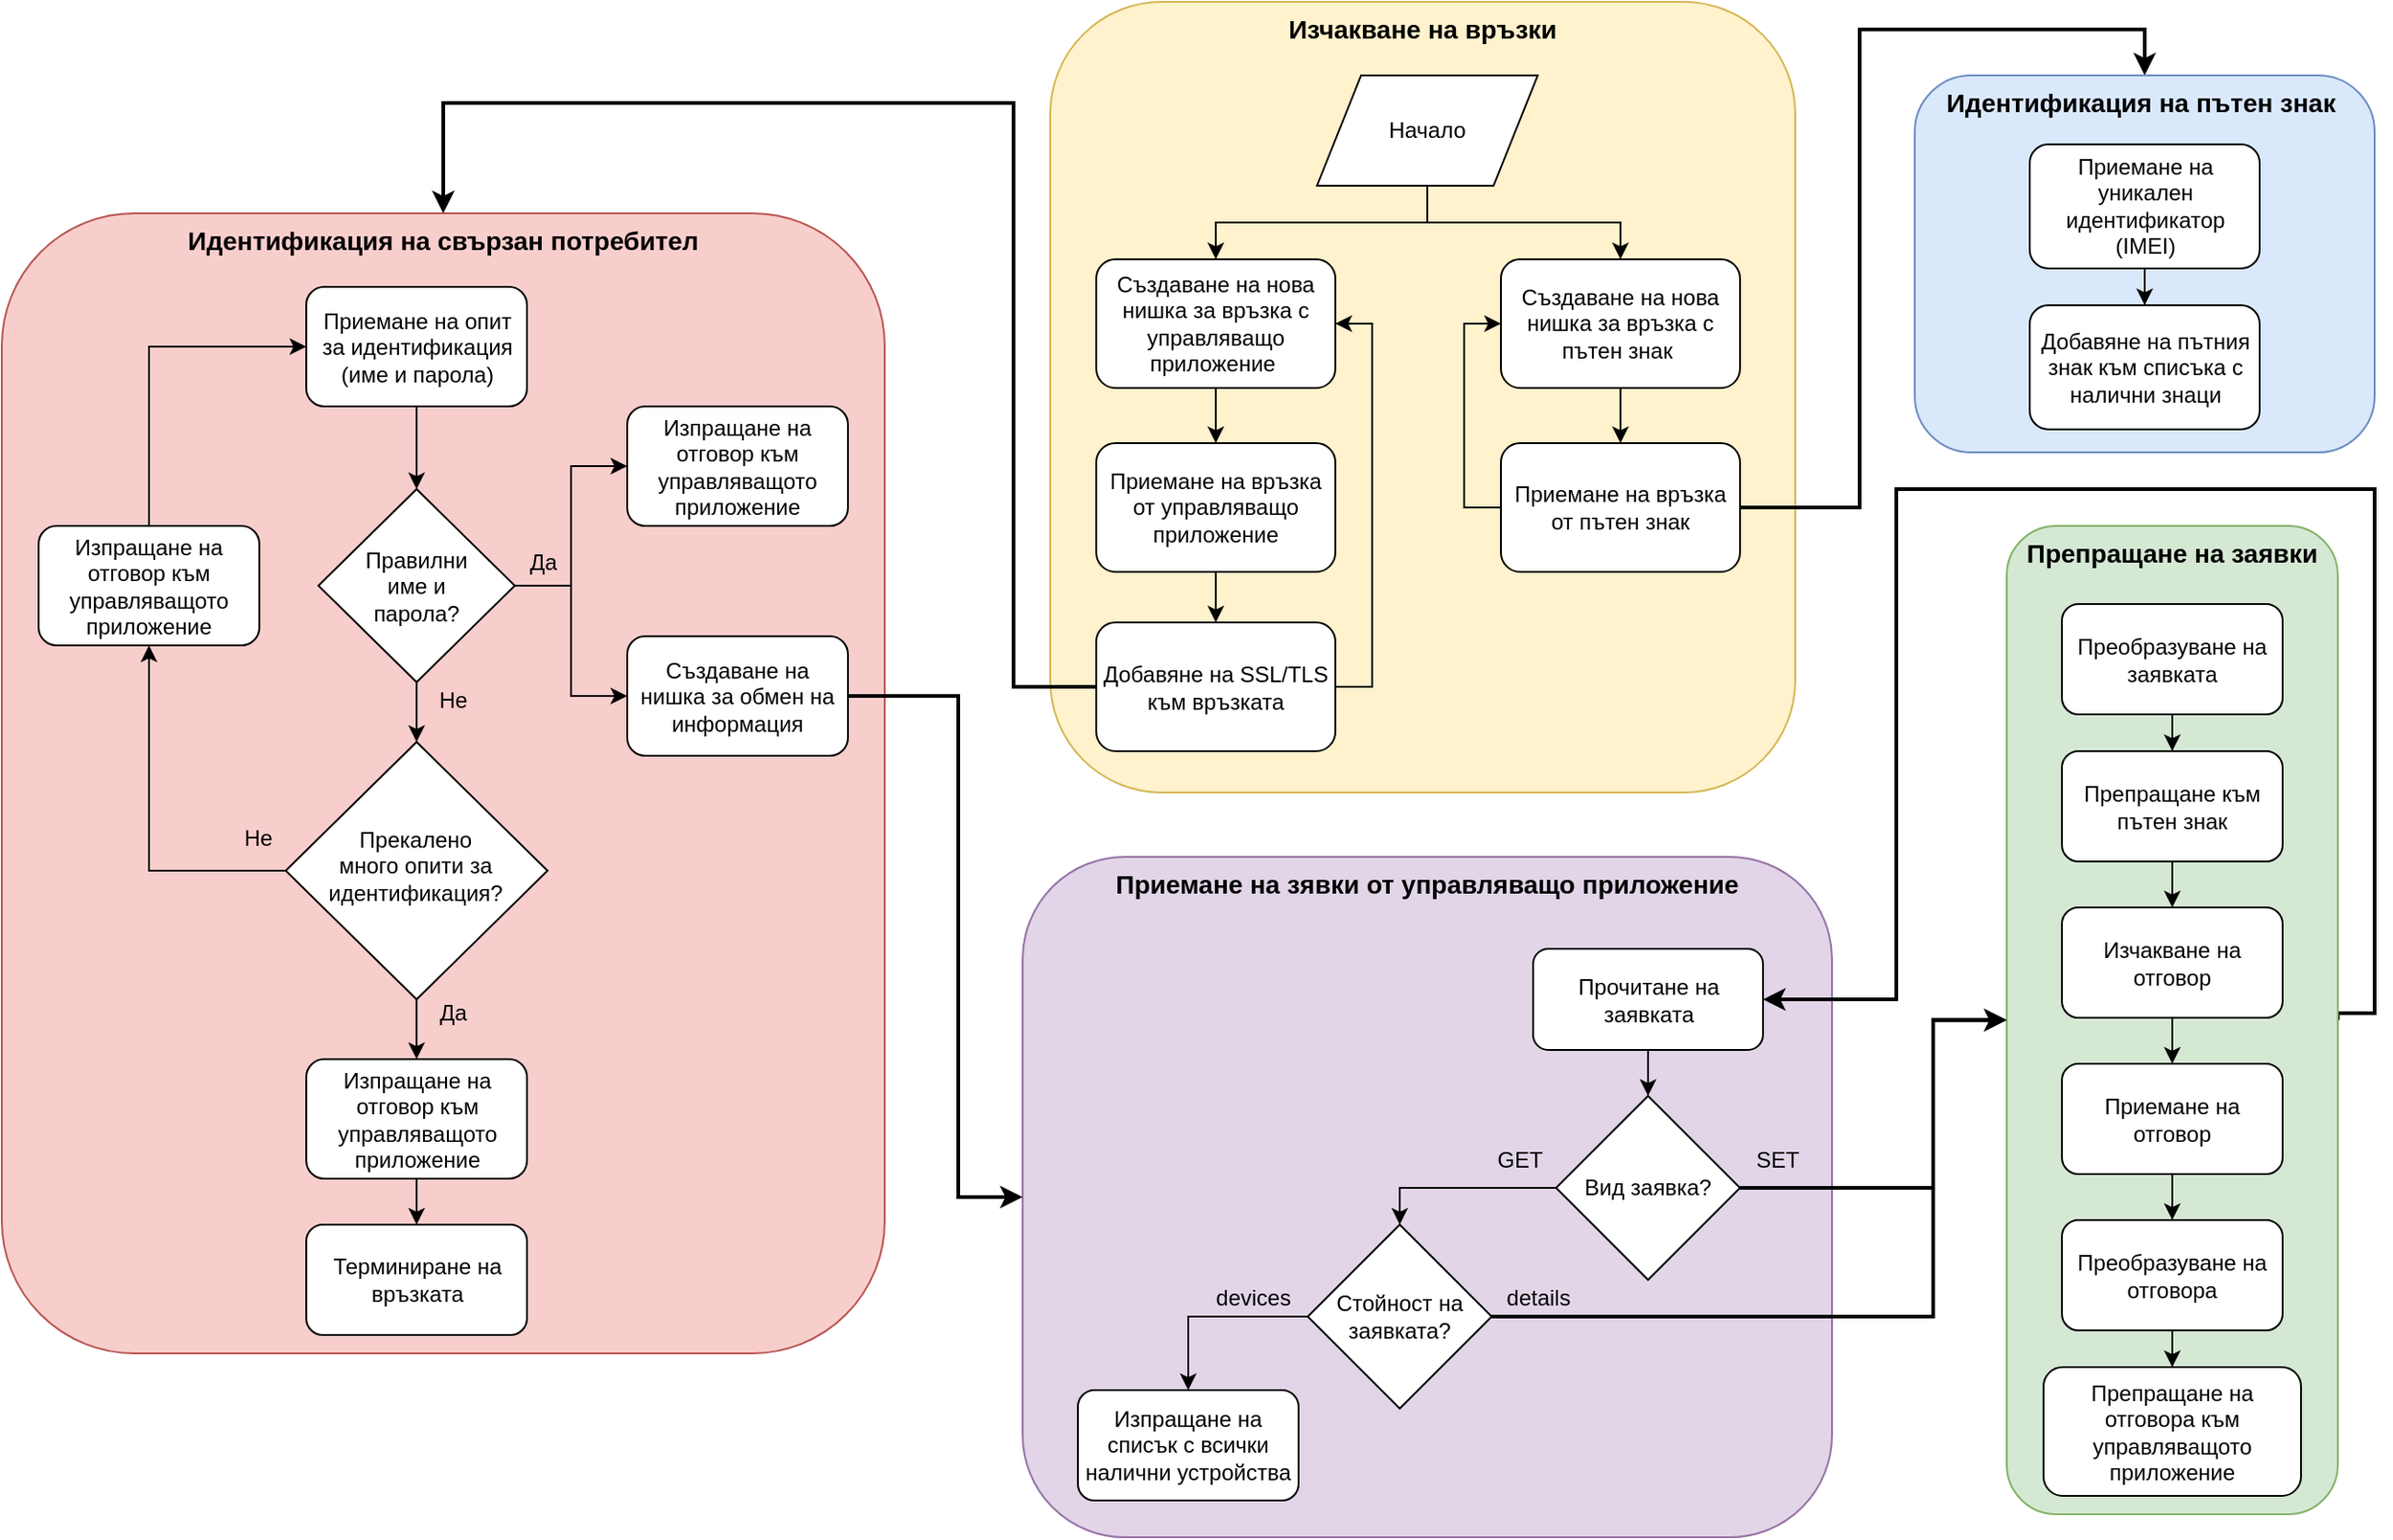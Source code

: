 <mxfile version="12.7.4" type="device"><diagram id="r3MWDn0WpzTI4oAX3JA8" name="Page-1"><mxGraphModel dx="2500" dy="896" grid="1" gridSize="10" guides="1" tooltips="1" connect="1" arrows="1" fold="1" page="1" pageScale="1" pageWidth="827" pageHeight="1169" math="0" shadow="0"><root><mxCell id="0"/><mxCell id="1" parent="0"/><mxCell id="k3T4PAVcLcqHSdYET3uY-81" value="Приемане на зявки от управляващо приложение" style="rounded=1;whiteSpace=wrap;html=1;verticalAlign=top;fontStyle=1;fillColor=#e1d5e7;strokeColor=#9673a6;fontSize=14;" vertex="1" parent="1"><mxGeometry x="-225" y="470" width="440" height="370" as="geometry"/></mxCell><mxCell id="k3T4PAVcLcqHSdYET3uY-125" style="edgeStyle=orthogonalEdgeStyle;rounded=0;orthogonalLoop=1;jettySize=auto;html=1;entryX=1;entryY=0.5;entryDx=0;entryDy=0;strokeWidth=2;exitX=1;exitY=0.5;exitDx=0;exitDy=0;" edge="1" parent="1" source="k3T4PAVcLcqHSdYET3uY-112" target="k3T4PAVcLcqHSdYET3uY-82"><mxGeometry relative="1" as="geometry"><Array as="points"><mxPoint x="510" y="555"/><mxPoint x="510" y="270"/><mxPoint x="250" y="270"/><mxPoint x="250" y="548"/></Array></mxGeometry></mxCell><mxCell id="k3T4PAVcLcqHSdYET3uY-112" value="Препращане на заявки" style="rounded=1;whiteSpace=wrap;html=1;verticalAlign=top;fontStyle=1;fillColor=#d5e8d4;strokeColor=#82b366;fontSize=14;" vertex="1" parent="1"><mxGeometry x="310" y="290" width="180" height="537.5" as="geometry"/></mxCell><mxCell id="k3T4PAVcLcqHSdYET3uY-1" value="Изчакване на връзки" style="rounded=1;whiteSpace=wrap;html=1;fillColor=#fff2cc;strokeColor=#d6b656;verticalAlign=top;fontStyle=1;fontSize=14;" vertex="1" parent="1"><mxGeometry x="-210" y="5" width="405" height="430" as="geometry"/></mxCell><mxCell id="k3T4PAVcLcqHSdYET3uY-10" style="edgeStyle=orthogonalEdgeStyle;rounded=0;orthogonalLoop=1;jettySize=auto;html=1;" edge="1" parent="1" source="k3T4PAVcLcqHSdYET3uY-3" target="k3T4PAVcLcqHSdYET3uY-9"><mxGeometry relative="1" as="geometry"/></mxCell><mxCell id="k3T4PAVcLcqHSdYET3uY-3" value="Създаване на нова нишка за връзка с управляващо приложение&amp;nbsp;" style="rounded=1;whiteSpace=wrap;html=1;" vertex="1" parent="1"><mxGeometry x="-185" y="145" width="130" height="70" as="geometry"/></mxCell><mxCell id="k3T4PAVcLcqHSdYET3uY-4" style="edgeStyle=orthogonalEdgeStyle;rounded=0;orthogonalLoop=1;jettySize=auto;html=1;entryX=0.5;entryY=0;entryDx=0;entryDy=0;" edge="1" parent="1" source="k3T4PAVcLcqHSdYET3uY-5" target="k3T4PAVcLcqHSdYET3uY-3"><mxGeometry relative="1" as="geometry"/></mxCell><mxCell id="k3T4PAVcLcqHSdYET3uY-8" style="edgeStyle=orthogonalEdgeStyle;rounded=0;orthogonalLoop=1;jettySize=auto;html=1;entryX=0.5;entryY=0;entryDx=0;entryDy=0;" edge="1" parent="1" source="k3T4PAVcLcqHSdYET3uY-5" target="k3T4PAVcLcqHSdYET3uY-7"><mxGeometry relative="1" as="geometry"/></mxCell><mxCell id="k3T4PAVcLcqHSdYET3uY-5" value="Начало" style="shape=parallelogram;perimeter=parallelogramPerimeter;whiteSpace=wrap;html=1;" vertex="1" parent="1"><mxGeometry x="-65" y="45" width="120" height="60" as="geometry"/></mxCell><mxCell id="k3T4PAVcLcqHSdYET3uY-12" style="edgeStyle=orthogonalEdgeStyle;rounded=0;orthogonalLoop=1;jettySize=auto;html=1;entryX=0.5;entryY=0;entryDx=0;entryDy=0;" edge="1" parent="1" source="k3T4PAVcLcqHSdYET3uY-7" target="k3T4PAVcLcqHSdYET3uY-11"><mxGeometry relative="1" as="geometry"/></mxCell><mxCell id="k3T4PAVcLcqHSdYET3uY-7" value="Създаване на нова нишка за връзка с пътен знак&amp;nbsp;" style="rounded=1;whiteSpace=wrap;html=1;" vertex="1" parent="1"><mxGeometry x="35" y="145" width="130" height="70" as="geometry"/></mxCell><mxCell id="k3T4PAVcLcqHSdYET3uY-33" style="edgeStyle=orthogonalEdgeStyle;rounded=0;orthogonalLoop=1;jettySize=auto;html=1;entryX=1;entryY=0.5;entryDx=0;entryDy=0;exitX=1;exitY=0.5;exitDx=0;exitDy=0;" edge="1" parent="1" source="k3T4PAVcLcqHSdYET3uY-35" target="k3T4PAVcLcqHSdYET3uY-3"><mxGeometry relative="1" as="geometry"/></mxCell><mxCell id="k3T4PAVcLcqHSdYET3uY-36" style="edgeStyle=orthogonalEdgeStyle;rounded=0;orthogonalLoop=1;jettySize=auto;html=1;" edge="1" parent="1" source="k3T4PAVcLcqHSdYET3uY-9" target="k3T4PAVcLcqHSdYET3uY-35"><mxGeometry relative="1" as="geometry"/></mxCell><mxCell id="k3T4PAVcLcqHSdYET3uY-9" value="Приемане на връзка от управляващо приложение" style="rounded=1;whiteSpace=wrap;html=1;" vertex="1" parent="1"><mxGeometry x="-185" y="245" width="130" height="70" as="geometry"/></mxCell><mxCell id="k3T4PAVcLcqHSdYET3uY-34" style="edgeStyle=orthogonalEdgeStyle;rounded=0;orthogonalLoop=1;jettySize=auto;html=1;entryX=0;entryY=0.5;entryDx=0;entryDy=0;exitX=0;exitY=0.5;exitDx=0;exitDy=0;" edge="1" parent="1" source="k3T4PAVcLcqHSdYET3uY-11" target="k3T4PAVcLcqHSdYET3uY-7"><mxGeometry relative="1" as="geometry"/></mxCell><mxCell id="k3T4PAVcLcqHSdYET3uY-80" style="edgeStyle=orthogonalEdgeStyle;rounded=0;orthogonalLoop=1;jettySize=auto;html=1;entryX=0.5;entryY=0;entryDx=0;entryDy=0;strokeWidth=2;exitX=1;exitY=0.5;exitDx=0;exitDy=0;" edge="1" parent="1" source="k3T4PAVcLcqHSdYET3uY-11" target="k3T4PAVcLcqHSdYET3uY-65"><mxGeometry relative="1" as="geometry"><Array as="points"><mxPoint x="230" y="280"/><mxPoint x="230" y="20"/></Array></mxGeometry></mxCell><mxCell id="k3T4PAVcLcqHSdYET3uY-11" value="Приемане на връзка от пътен знак" style="rounded=1;whiteSpace=wrap;html=1;" vertex="1" parent="1"><mxGeometry x="35" y="245" width="130" height="70" as="geometry"/></mxCell><mxCell id="k3T4PAVcLcqHSdYET3uY-13" value="Идентификация на свързан потребител" style="rounded=1;whiteSpace=wrap;html=1;fillColor=#f8cecc;strokeColor=#b85450;verticalAlign=top;fontStyle=1;fontSize=14;" vertex="1" parent="1"><mxGeometry x="-780" y="120" width="480" height="620" as="geometry"/></mxCell><mxCell id="k3T4PAVcLcqHSdYET3uY-37" style="edgeStyle=orthogonalEdgeStyle;rounded=0;orthogonalLoop=1;jettySize=auto;html=1;entryX=0.5;entryY=0;entryDx=0;entryDy=0;" edge="1" parent="1" source="k3T4PAVcLcqHSdYET3uY-15" target="k3T4PAVcLcqHSdYET3uY-18"><mxGeometry relative="1" as="geometry"/></mxCell><mxCell id="k3T4PAVcLcqHSdYET3uY-15" value="Приемане на опит&lt;br&gt;за идентификация&lt;br&gt;(име и парола)" style="rounded=1;whiteSpace=wrap;html=1;" vertex="1" parent="1"><mxGeometry x="-614.5" y="160" width="120" height="65" as="geometry"/></mxCell><mxCell id="k3T4PAVcLcqHSdYET3uY-40" style="edgeStyle=orthogonalEdgeStyle;rounded=0;orthogonalLoop=1;jettySize=auto;html=1;entryX=0.5;entryY=0;entryDx=0;entryDy=0;" edge="1" parent="1" source="k3T4PAVcLcqHSdYET3uY-18" target="k3T4PAVcLcqHSdYET3uY-38"><mxGeometry relative="1" as="geometry"/></mxCell><mxCell id="k3T4PAVcLcqHSdYET3uY-47" style="edgeStyle=orthogonalEdgeStyle;rounded=0;orthogonalLoop=1;jettySize=auto;html=1;entryX=0;entryY=0.5;entryDx=0;entryDy=0;" edge="1" parent="1" source="k3T4PAVcLcqHSdYET3uY-18" target="k3T4PAVcLcqHSdYET3uY-42"><mxGeometry relative="1" as="geometry"/></mxCell><mxCell id="k3T4PAVcLcqHSdYET3uY-51" style="edgeStyle=orthogonalEdgeStyle;rounded=0;orthogonalLoop=1;jettySize=auto;html=1;entryX=0;entryY=0.5;entryDx=0;entryDy=0;" edge="1" parent="1" source="k3T4PAVcLcqHSdYET3uY-18" target="k3T4PAVcLcqHSdYET3uY-49"><mxGeometry relative="1" as="geometry"/></mxCell><mxCell id="k3T4PAVcLcqHSdYET3uY-18" value="Правилни&lt;br&gt;име и&lt;br&gt;парола?" style="rhombus;whiteSpace=wrap;html=1;" vertex="1" parent="1"><mxGeometry x="-607.87" y="270" width="106.75" height="105" as="geometry"/></mxCell><mxCell id="k3T4PAVcLcqHSdYET3uY-28" value="Терминиране на връзката" style="rounded=1;whiteSpace=wrap;html=1;" vertex="1" parent="1"><mxGeometry x="-614.49" y="670" width="120" height="60" as="geometry"/></mxCell><mxCell id="k3T4PAVcLcqHSdYET3uY-29" value="Да" style="text;html=1;align=center;verticalAlign=middle;resizable=0;points=[];autosize=1;" vertex="1" parent="1"><mxGeometry x="-550" y="545" width="30" height="20" as="geometry"/></mxCell><mxCell id="k3T4PAVcLcqHSdYET3uY-30" value="Да" style="text;html=1;align=center;verticalAlign=middle;resizable=0;points=[];autosize=1;" vertex="1" parent="1"><mxGeometry x="-501.12" y="300" width="30" height="20" as="geometry"/></mxCell><mxCell id="k3T4PAVcLcqHSdYET3uY-31" value="Не&lt;span style=&quot;color: rgba(0 , 0 , 0 , 0) ; font-family: monospace ; font-size: 0px&quot;&gt;%3CmxGraphModel%3E%3Croot%3E%3CmxCell%20id%3D%220%22%2F%3E%3CmxCell%20id%3D%221%22%20parent%3D%220%22%2F%3E%3CmxCell%20id%3D%222%22%20value%3D%22%D0%94%D0%B0%22%20style%3D%22text%3Bhtml%3D1%3Balign%3Dcenter%3BverticalAlign%3Dmiddle%3Bresizable%3D0%3Bpoints%3D%5B%5D%3Bautosize%3D1%3B%22%20vertex%3D%221%22%20parent%3D%221%22%3E%3CmxGeometry%20x%3D%22370%22%20y%3D%22490%22%20width%3D%2230%22%20height%3D%2220%22%20as%3D%22geometry%22%2F%3E%3C%2FmxCell%3E%3C%2Froot%3E%3C%2FmxGraphModel%3E&lt;/span&gt;" style="text;html=1;align=center;verticalAlign=middle;resizable=0;points=[];autosize=1;" vertex="1" parent="1"><mxGeometry x="-550" y="375" width="30" height="20" as="geometry"/></mxCell><mxCell id="k3T4PAVcLcqHSdYET3uY-32" value="Не&lt;span style=&quot;color: rgba(0 , 0 , 0 , 0) ; font-family: monospace ; font-size: 0px&quot;&gt;%3CmxGraphModel%3E%3Croot%3E%3CmxCell%20id%3D%220%22%2F%3E%3CmxCell%20id%3D%221%22%20parent%3D%220%22%2F%3E%3CmxCell%20id%3D%222%22%20value%3D%22%D0%94%D0%B0%22%20style%3D%22text%3Bhtml%3D1%3Balign%3Dcenter%3BverticalAlign%3Dmiddle%3Bresizable%3D0%3Bpoints%3D%5B%5D%3Bautosize%3D1%3B%22%20vertex%3D%221%22%20parent%3D%221%22%3E%3CmxGeometry%20x%3D%22370%22%20y%3D%22490%22%20width%3D%2230%22%20height%3D%2220%22%20as%3D%22geometry%22%2F%3E%3C%2FmxCell%3E%3C%2Froot%3E%3C%2FmxGraphModel%3E&lt;/span&gt;" style="text;html=1;align=center;verticalAlign=middle;resizable=0;points=[];autosize=1;" vertex="1" parent="1"><mxGeometry x="-655.67" y="450" width="30" height="20" as="geometry"/></mxCell><mxCell id="k3T4PAVcLcqHSdYET3uY-64" style="edgeStyle=orthogonalEdgeStyle;rounded=0;orthogonalLoop=1;jettySize=auto;html=1;entryX=0.5;entryY=0;entryDx=0;entryDy=0;strokeWidth=2;exitX=0;exitY=0.5;exitDx=0;exitDy=0;" edge="1" parent="1" source="k3T4PAVcLcqHSdYET3uY-35" target="k3T4PAVcLcqHSdYET3uY-13"><mxGeometry relative="1" as="geometry"><Array as="points"><mxPoint x="-230" y="378"/><mxPoint x="-230" y="60"/><mxPoint x="-540" y="60"/></Array></mxGeometry></mxCell><mxCell id="k3T4PAVcLcqHSdYET3uY-35" value="Добавяне на SSL/TLS към връзката" style="rounded=1;whiteSpace=wrap;html=1;" vertex="1" parent="1"><mxGeometry x="-185" y="342.5" width="130" height="70" as="geometry"/></mxCell><mxCell id="k3T4PAVcLcqHSdYET3uY-57" style="edgeStyle=orthogonalEdgeStyle;rounded=0;orthogonalLoop=1;jettySize=auto;html=1;entryX=0.5;entryY=0;entryDx=0;entryDy=0;" edge="1" parent="1" source="k3T4PAVcLcqHSdYET3uY-38" target="k3T4PAVcLcqHSdYET3uY-56"><mxGeometry relative="1" as="geometry"/></mxCell><mxCell id="k3T4PAVcLcqHSdYET3uY-60" style="edgeStyle=orthogonalEdgeStyle;rounded=0;orthogonalLoop=1;jettySize=auto;html=1;entryX=0.5;entryY=1;entryDx=0;entryDy=0;" edge="1" parent="1" source="k3T4PAVcLcqHSdYET3uY-38" target="k3T4PAVcLcqHSdYET3uY-59"><mxGeometry relative="1" as="geometry"/></mxCell><mxCell id="k3T4PAVcLcqHSdYET3uY-38" value="Прекалено &lt;br&gt;много опити за идентификация?" style="rhombus;whiteSpace=wrap;html=1;spacingTop=-5;" vertex="1" parent="1"><mxGeometry x="-625.67" y="407.5" width="142.34" height="140" as="geometry"/></mxCell><mxCell id="k3T4PAVcLcqHSdYET3uY-42" value="Изпращане на отговор към управляващото приложение" style="rounded=1;whiteSpace=wrap;html=1;" vertex="1" parent="1"><mxGeometry x="-440" y="225" width="120" height="65" as="geometry"/></mxCell><mxCell id="k3T4PAVcLcqHSdYET3uY-120" style="edgeStyle=orthogonalEdgeStyle;rounded=0;orthogonalLoop=1;jettySize=auto;html=1;entryX=0;entryY=0.5;entryDx=0;entryDy=0;strokeWidth=2;exitX=1;exitY=0.5;exitDx=0;exitDy=0;" edge="1" parent="1" source="k3T4PAVcLcqHSdYET3uY-49" target="k3T4PAVcLcqHSdYET3uY-81"><mxGeometry relative="1" as="geometry"><Array as="points"><mxPoint x="-260" y="382"/><mxPoint x="-260" y="655"/></Array></mxGeometry></mxCell><mxCell id="k3T4PAVcLcqHSdYET3uY-49" value="Създаване на&lt;br&gt;нишка за обмен на информация" style="rounded=1;whiteSpace=wrap;html=1;" vertex="1" parent="1"><mxGeometry x="-440" y="350" width="120" height="65" as="geometry"/></mxCell><mxCell id="k3T4PAVcLcqHSdYET3uY-58" style="edgeStyle=orthogonalEdgeStyle;rounded=0;orthogonalLoop=1;jettySize=auto;html=1;entryX=0.5;entryY=0;entryDx=0;entryDy=0;" edge="1" parent="1" source="k3T4PAVcLcqHSdYET3uY-56" target="k3T4PAVcLcqHSdYET3uY-28"><mxGeometry relative="1" as="geometry"/></mxCell><mxCell id="k3T4PAVcLcqHSdYET3uY-56" value="Изпращане на отговор към управляващото приложение" style="rounded=1;whiteSpace=wrap;html=1;" vertex="1" parent="1"><mxGeometry x="-614.49" y="580" width="120" height="65" as="geometry"/></mxCell><mxCell id="k3T4PAVcLcqHSdYET3uY-61" style="edgeStyle=orthogonalEdgeStyle;rounded=0;orthogonalLoop=1;jettySize=auto;html=1;entryX=0;entryY=0.5;entryDx=0;entryDy=0;exitX=0.5;exitY=0;exitDx=0;exitDy=0;" edge="1" parent="1" source="k3T4PAVcLcqHSdYET3uY-59" target="k3T4PAVcLcqHSdYET3uY-15"><mxGeometry relative="1" as="geometry"/></mxCell><mxCell id="k3T4PAVcLcqHSdYET3uY-59" value="Изпращане на отговор към управляващото приложение" style="rounded=1;whiteSpace=wrap;html=1;" vertex="1" parent="1"><mxGeometry x="-760" y="290" width="120" height="65" as="geometry"/></mxCell><mxCell id="k3T4PAVcLcqHSdYET3uY-65" value="Идентификация на пътен знак&amp;nbsp;" style="rounded=1;whiteSpace=wrap;html=1;fillColor=#dae8fc;strokeColor=#6c8ebf;verticalAlign=top;fontStyle=1;fontSize=14;" vertex="1" parent="1"><mxGeometry x="260" y="45" width="250" height="205" as="geometry"/></mxCell><mxCell id="k3T4PAVcLcqHSdYET3uY-79" style="edgeStyle=orthogonalEdgeStyle;rounded=0;orthogonalLoop=1;jettySize=auto;html=1;entryX=0.5;entryY=0;entryDx=0;entryDy=0;strokeWidth=1;" edge="1" parent="1" source="k3T4PAVcLcqHSdYET3uY-66" target="k3T4PAVcLcqHSdYET3uY-78"><mxGeometry relative="1" as="geometry"/></mxCell><mxCell id="k3T4PAVcLcqHSdYET3uY-66" value="Приемане на уникален идентификатор&lt;br&gt;(IMEI)" style="rounded=1;whiteSpace=wrap;html=1;" vertex="1" parent="1"><mxGeometry x="322.5" y="82.5" width="125" height="67.5" as="geometry"/></mxCell><mxCell id="k3T4PAVcLcqHSdYET3uY-78" value="Добавяне на пътния знак към списъка с налични знаци" style="rounded=1;whiteSpace=wrap;html=1;" vertex="1" parent="1"><mxGeometry x="322.5" y="170" width="125" height="67.5" as="geometry"/></mxCell><mxCell id="k3T4PAVcLcqHSdYET3uY-93" style="edgeStyle=orthogonalEdgeStyle;rounded=0;orthogonalLoop=1;jettySize=auto;html=1;entryX=0.5;entryY=0;entryDx=0;entryDy=0;strokeWidth=1;" edge="1" parent="1" source="k3T4PAVcLcqHSdYET3uY-82" target="k3T4PAVcLcqHSdYET3uY-84"><mxGeometry relative="1" as="geometry"/></mxCell><mxCell id="k3T4PAVcLcqHSdYET3uY-82" value="Прочитане на заявката" style="rounded=1;whiteSpace=wrap;html=1;" vertex="1" parent="1"><mxGeometry x="52.5" y="520" width="125" height="55" as="geometry"/></mxCell><mxCell id="k3T4PAVcLcqHSdYET3uY-86" style="edgeStyle=orthogonalEdgeStyle;rounded=0;orthogonalLoop=1;jettySize=auto;html=1;entryX=0.5;entryY=0;entryDx=0;entryDy=0;strokeWidth=1;" edge="1" parent="1" source="k3T4PAVcLcqHSdYET3uY-84" target="k3T4PAVcLcqHSdYET3uY-85"><mxGeometry relative="1" as="geometry"/></mxCell><mxCell id="k3T4PAVcLcqHSdYET3uY-114" style="edgeStyle=orthogonalEdgeStyle;rounded=0;orthogonalLoop=1;jettySize=auto;html=1;entryX=0;entryY=0.5;entryDx=0;entryDy=0;strokeWidth=2;exitX=1;exitY=0.5;exitDx=0;exitDy=0;" edge="1" parent="1" source="k3T4PAVcLcqHSdYET3uY-84" target="k3T4PAVcLcqHSdYET3uY-112"><mxGeometry relative="1" as="geometry"><Array as="points"><mxPoint x="270" y="650"/><mxPoint x="270" y="559"/></Array></mxGeometry></mxCell><mxCell id="k3T4PAVcLcqHSdYET3uY-84" value="Вид заявка?" style="rhombus;whiteSpace=wrap;html=1;" vertex="1" parent="1"><mxGeometry x="65" y="600" width="100" height="100" as="geometry"/></mxCell><mxCell id="k3T4PAVcLcqHSdYET3uY-90" style="edgeStyle=orthogonalEdgeStyle;rounded=0;orthogonalLoop=1;jettySize=auto;html=1;entryX=0.5;entryY=0;entryDx=0;entryDy=0;strokeWidth=1;" edge="1" parent="1" source="k3T4PAVcLcqHSdYET3uY-85" target="k3T4PAVcLcqHSdYET3uY-89"><mxGeometry relative="1" as="geometry"/></mxCell><mxCell id="k3T4PAVcLcqHSdYET3uY-113" style="edgeStyle=orthogonalEdgeStyle;rounded=0;orthogonalLoop=1;jettySize=auto;html=1;entryX=0;entryY=0.5;entryDx=0;entryDy=0;strokeWidth=2;exitX=1;exitY=0.5;exitDx=0;exitDy=0;" edge="1" parent="1" source="k3T4PAVcLcqHSdYET3uY-85" target="k3T4PAVcLcqHSdYET3uY-112"><mxGeometry relative="1" as="geometry"><Array as="points"><mxPoint x="270" y="720"/><mxPoint x="270" y="559"/></Array></mxGeometry></mxCell><mxCell id="k3T4PAVcLcqHSdYET3uY-85" value="Стойност на заявката?" style="rhombus;whiteSpace=wrap;html=1;" vertex="1" parent="1"><mxGeometry x="-70" y="670" width="100" height="100" as="geometry"/></mxCell><mxCell id="k3T4PAVcLcqHSdYET3uY-87" value="GET" style="text;html=1;align=center;verticalAlign=middle;resizable=0;points=[];autosize=1;" vertex="1" parent="1"><mxGeometry x="25" y="625" width="40" height="20" as="geometry"/></mxCell><mxCell id="k3T4PAVcLcqHSdYET3uY-89" value="Изпращане на списък с всички налични устройства" style="rounded=1;whiteSpace=wrap;html=1;" vertex="1" parent="1"><mxGeometry x="-195" y="760" width="120" height="60" as="geometry"/></mxCell><mxCell id="k3T4PAVcLcqHSdYET3uY-91" value="devices" style="text;html=1;align=center;verticalAlign=middle;resizable=0;points=[];autosize=1;" vertex="1" parent="1"><mxGeometry x="-130" y="700" width="60" height="20" as="geometry"/></mxCell><mxCell id="k3T4PAVcLcqHSdYET3uY-95" value="details" style="text;html=1;align=center;verticalAlign=middle;resizable=0;points=[];autosize=1;" vertex="1" parent="1"><mxGeometry x="30" y="700" width="50" height="20" as="geometry"/></mxCell><mxCell id="k3T4PAVcLcqHSdYET3uY-103" style="edgeStyle=orthogonalEdgeStyle;rounded=0;orthogonalLoop=1;jettySize=auto;html=1;entryX=0.5;entryY=0;entryDx=0;entryDy=0;strokeWidth=1;" edge="1" parent="1" source="k3T4PAVcLcqHSdYET3uY-98" target="k3T4PAVcLcqHSdYET3uY-102"><mxGeometry relative="1" as="geometry"/></mxCell><mxCell id="k3T4PAVcLcqHSdYET3uY-98" value="Преобразуване на заявката" style="rounded=1;whiteSpace=wrap;html=1;" vertex="1" parent="1"><mxGeometry x="340" y="332.5" width="120" height="60" as="geometry"/></mxCell><mxCell id="k3T4PAVcLcqHSdYET3uY-100" value="SET" style="text;html=1;align=center;verticalAlign=middle;resizable=0;points=[];autosize=1;" vertex="1" parent="1"><mxGeometry x="165" y="625" width="40" height="20" as="geometry"/></mxCell><mxCell id="k3T4PAVcLcqHSdYET3uY-105" style="edgeStyle=orthogonalEdgeStyle;rounded=0;orthogonalLoop=1;jettySize=auto;html=1;entryX=0.5;entryY=0;entryDx=0;entryDy=0;strokeWidth=1;" edge="1" parent="1" source="k3T4PAVcLcqHSdYET3uY-102" target="k3T4PAVcLcqHSdYET3uY-104"><mxGeometry relative="1" as="geometry"/></mxCell><mxCell id="k3T4PAVcLcqHSdYET3uY-102" value="Препращане към пътен знак" style="rounded=1;whiteSpace=wrap;html=1;" vertex="1" parent="1"><mxGeometry x="340" y="412.5" width="120" height="60" as="geometry"/></mxCell><mxCell id="k3T4PAVcLcqHSdYET3uY-107" style="edgeStyle=orthogonalEdgeStyle;rounded=0;orthogonalLoop=1;jettySize=auto;html=1;entryX=0.5;entryY=0;entryDx=0;entryDy=0;strokeWidth=1;" edge="1" parent="1" source="k3T4PAVcLcqHSdYET3uY-104" target="k3T4PAVcLcqHSdYET3uY-106"><mxGeometry relative="1" as="geometry"/></mxCell><mxCell id="k3T4PAVcLcqHSdYET3uY-104" value="Изчакване на отговор" style="rounded=1;whiteSpace=wrap;html=1;" vertex="1" parent="1"><mxGeometry x="340" y="497.5" width="120" height="60" as="geometry"/></mxCell><mxCell id="k3T4PAVcLcqHSdYET3uY-119" style="edgeStyle=orthogonalEdgeStyle;rounded=0;orthogonalLoop=1;jettySize=auto;html=1;strokeWidth=1;" edge="1" parent="1" source="k3T4PAVcLcqHSdYET3uY-106" target="k3T4PAVcLcqHSdYET3uY-117"><mxGeometry relative="1" as="geometry"/></mxCell><mxCell id="k3T4PAVcLcqHSdYET3uY-106" value="Приемане на отговор" style="rounded=1;whiteSpace=wrap;html=1;" vertex="1" parent="1"><mxGeometry x="340" y="582.5" width="120" height="60" as="geometry"/></mxCell><mxCell id="k3T4PAVcLcqHSdYET3uY-108" value="Препращане на отговора към управляващото приложение" style="rounded=1;whiteSpace=wrap;html=1;" vertex="1" parent="1"><mxGeometry x="330" y="747.5" width="140" height="70" as="geometry"/></mxCell><mxCell id="k3T4PAVcLcqHSdYET3uY-118" style="edgeStyle=orthogonalEdgeStyle;rounded=0;orthogonalLoop=1;jettySize=auto;html=1;entryX=0.5;entryY=0;entryDx=0;entryDy=0;strokeWidth=1;" edge="1" parent="1" source="k3T4PAVcLcqHSdYET3uY-117" target="k3T4PAVcLcqHSdYET3uY-108"><mxGeometry relative="1" as="geometry"/></mxCell><mxCell id="k3T4PAVcLcqHSdYET3uY-117" value="Преобразуване на отговора" style="rounded=1;whiteSpace=wrap;html=1;" vertex="1" parent="1"><mxGeometry x="340" y="667.5" width="120" height="60" as="geometry"/></mxCell></root></mxGraphModel></diagram></mxfile>